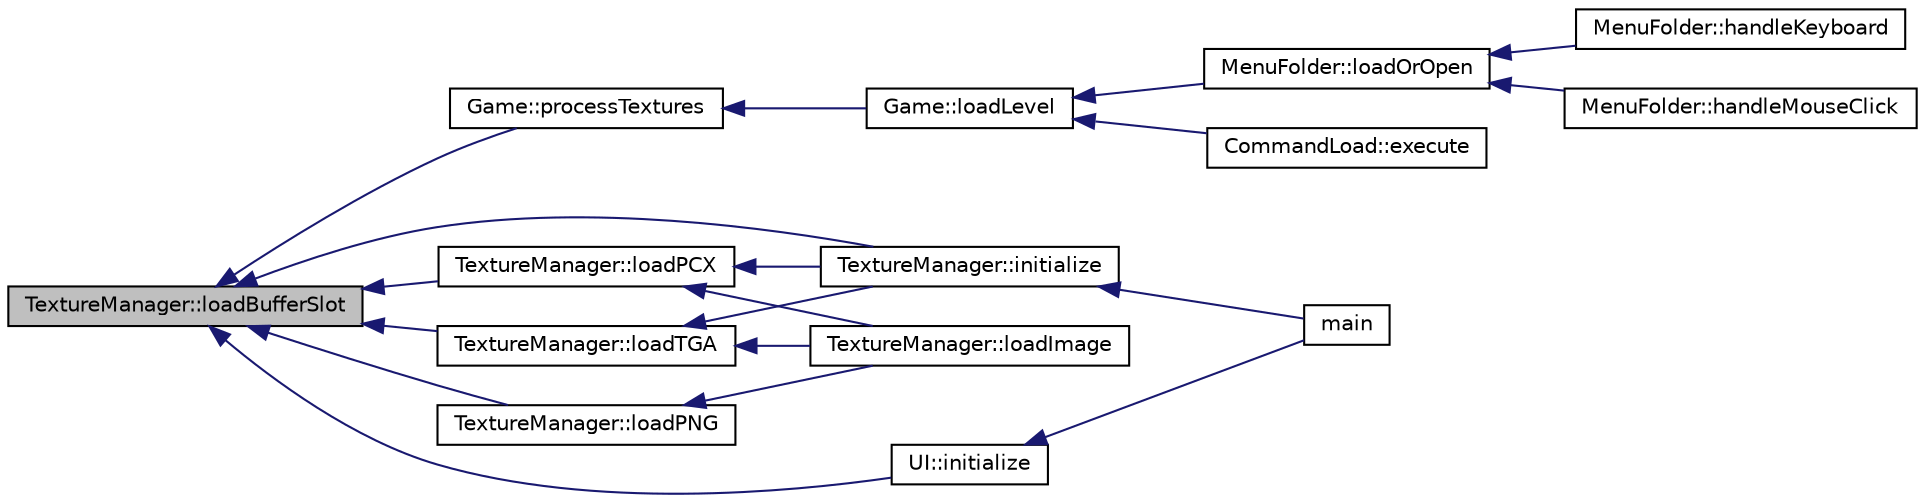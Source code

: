 digraph "TextureManager::loadBufferSlot"
{
 // INTERACTIVE_SVG=YES
  edge [fontname="Helvetica",fontsize="10",labelfontname="Helvetica",labelfontsize="10"];
  node [fontname="Helvetica",fontsize="10",shape=record];
  rankdir="LR";
  Node1 [label="TextureManager::loadBufferSlot",height=0.2,width=0.4,color="black", fillcolor="grey75", style="filled" fontcolor="black"];
  Node1 -> Node2 [dir="back",color="midnightblue",fontsize="10",style="solid",fontname="Helvetica"];
  Node2 [label="Game::processTextures",height=0.2,width=0.4,color="black", fillcolor="white", style="filled",URL="$class_game.html#ac81ed6d8c4859473065b36375a9d12ca"];
  Node2 -> Node3 [dir="back",color="midnightblue",fontsize="10",style="solid",fontname="Helvetica"];
  Node3 [label="Game::loadLevel",height=0.2,width=0.4,color="black", fillcolor="white", style="filled",URL="$class_game.html#a864d3ae5a554c8857118c48253ef7646"];
  Node3 -> Node4 [dir="back",color="midnightblue",fontsize="10",style="solid",fontname="Helvetica"];
  Node4 [label="CommandLoad::execute",height=0.2,width=0.4,color="black", fillcolor="white", style="filled",URL="$class_command_load.html#adedad35b259d83967ad67940c0dd984c"];
  Node3 -> Node5 [dir="back",color="midnightblue",fontsize="10",style="solid",fontname="Helvetica"];
  Node5 [label="MenuFolder::loadOrOpen",height=0.2,width=0.4,color="black", fillcolor="white", style="filled",URL="$class_menu_folder.html#ad4ecbd0af8832a0f1de508de38bd1cb9"];
  Node5 -> Node6 [dir="back",color="midnightblue",fontsize="10",style="solid",fontname="Helvetica"];
  Node6 [label="MenuFolder::handleKeyboard",height=0.2,width=0.4,color="black", fillcolor="white", style="filled",URL="$class_menu_folder.html#a17dce032179efbe86de9d4f780f0b08b"];
  Node5 -> Node7 [dir="back",color="midnightblue",fontsize="10",style="solid",fontname="Helvetica"];
  Node7 [label="MenuFolder::handleMouseClick",height=0.2,width=0.4,color="black", fillcolor="white", style="filled",URL="$class_menu_folder.html#a7c48183312d473b42100e0f5ca4be4d5"];
  Node1 -> Node8 [dir="back",color="midnightblue",fontsize="10",style="solid",fontname="Helvetica"];
  Node8 [label="TextureManager::initialize",height=0.2,width=0.4,color="black", fillcolor="white", style="filled",URL="$class_texture_manager.html#aa59af21dc339ee6e6eda50a1afa61fbe"];
  Node8 -> Node9 [dir="back",color="midnightblue",fontsize="10",style="solid",fontname="Helvetica"];
  Node9 [label="main",height=0.2,width=0.4,color="black", fillcolor="white", style="filled",URL="$main_8cpp.html#a0ddf1224851353fc92bfbff6f499fa97"];
  Node1 -> Node10 [dir="back",color="midnightblue",fontsize="10",style="solid",fontname="Helvetica"];
  Node10 [label="TextureManager::loadPCX",height=0.2,width=0.4,color="black", fillcolor="white", style="filled",URL="$class_texture_manager.html#aaecdd8e792f87f575ebce8c7f6175514"];
  Node10 -> Node8 [dir="back",color="midnightblue",fontsize="10",style="solid",fontname="Helvetica"];
  Node10 -> Node11 [dir="back",color="midnightblue",fontsize="10",style="solid",fontname="Helvetica"];
  Node11 [label="TextureManager::loadImage",height=0.2,width=0.4,color="black", fillcolor="white", style="filled",URL="$class_texture_manager.html#afdce801d0f81975f244be5bc0123020c"];
  Node1 -> Node12 [dir="back",color="midnightblue",fontsize="10",style="solid",fontname="Helvetica"];
  Node12 [label="TextureManager::loadPNG",height=0.2,width=0.4,color="black", fillcolor="white", style="filled",URL="$class_texture_manager.html#aa25dcc9301574c6ddb24140034b1f014"];
  Node12 -> Node11 [dir="back",color="midnightblue",fontsize="10",style="solid",fontname="Helvetica"];
  Node1 -> Node13 [dir="back",color="midnightblue",fontsize="10",style="solid",fontname="Helvetica"];
  Node13 [label="TextureManager::loadTGA",height=0.2,width=0.4,color="black", fillcolor="white", style="filled",URL="$class_texture_manager.html#a2397216f8a31f900690555ec003ab32a"];
  Node13 -> Node8 [dir="back",color="midnightblue",fontsize="10",style="solid",fontname="Helvetica"];
  Node13 -> Node11 [dir="back",color="midnightblue",fontsize="10",style="solid",fontname="Helvetica"];
  Node1 -> Node14 [dir="back",color="midnightblue",fontsize="10",style="solid",fontname="Helvetica"];
  Node14 [label="UI::initialize",height=0.2,width=0.4,color="black", fillcolor="white", style="filled",URL="$class_u_i.html#a26fe2104bfed9855474c9c2835fc7a2d"];
  Node14 -> Node9 [dir="back",color="midnightblue",fontsize="10",style="solid",fontname="Helvetica"];
}
